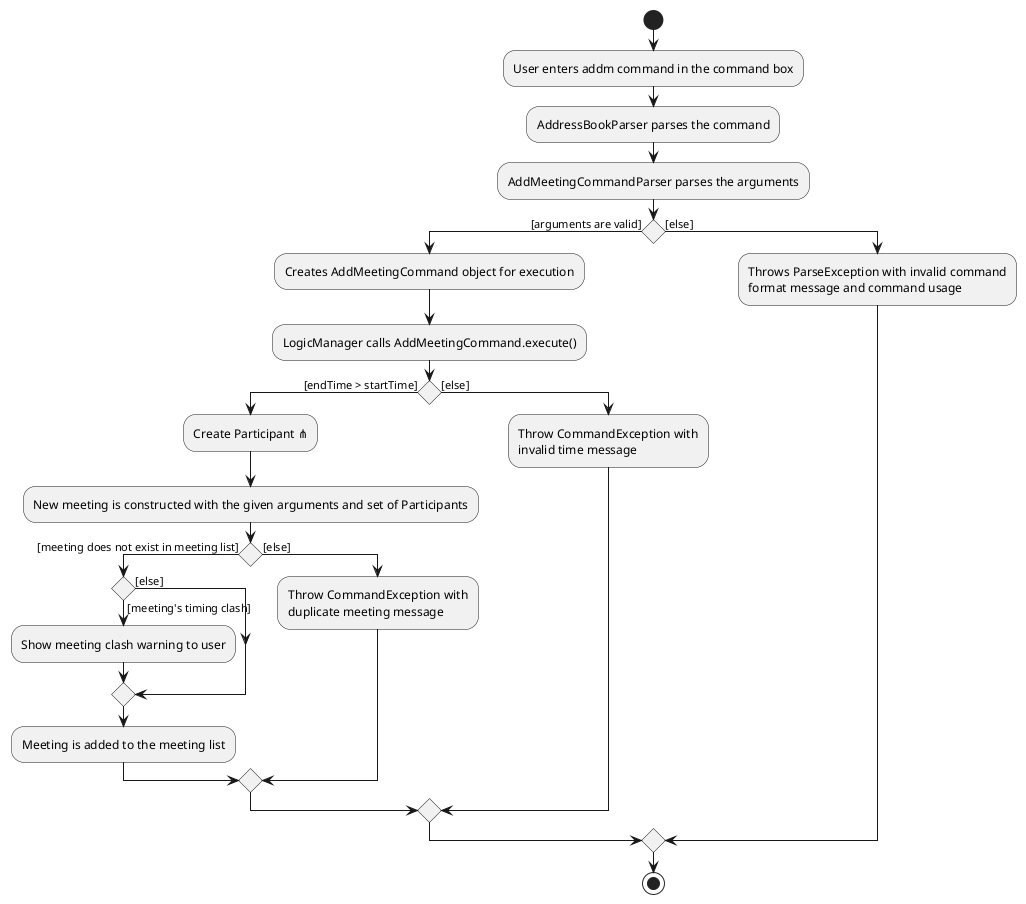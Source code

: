 @startuml
'https://plantuml.com/activity-diagram-beta

start
:User enters addm command in the command box;
:AddressBookParser parses the command;
:AddMeetingCommandParser parses the arguments;
if () then ([arguments are valid])
    :Creates AddMeetingCommand object for execution;
    :LogicManager calls AddMeetingCommand.execute();
    if () then ([endTime > startTime])
        :Create Participant ⋔;
        :New meeting is constructed with the given arguments and set of Participants;
        if () then ([meeting does not exist in meeting list])
                if() then ([else])
                else ([meeting's timing clash])
                :Show meeting clash warning to user;
                endif
                :Meeting is added to the meeting list;
        else ([else])
        :Throw CommandException with\nduplicate meeting message;
        endif
    else ([else])
    :Throw CommandException with\ninvalid time message;
    endif
else ([else])
:Throws ParseException with invalid command\nformat message and command usage;
endif

stop

@enduml
